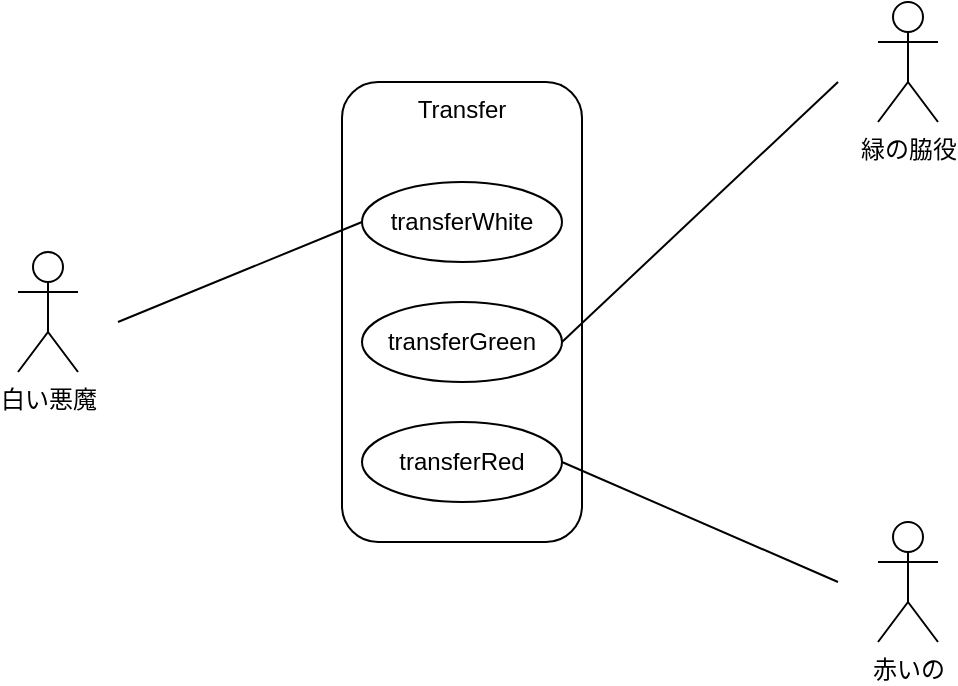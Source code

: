 <mxfile>
    <diagram id="49Mg_zPkEfMoZrLlu6bA" name="Page-1">
        <mxGraphModel dx="900" dy="360" grid="1" gridSize="10" guides="1" tooltips="1" connect="1" arrows="1" fold="1" page="1" pageScale="1" pageWidth="583" pageHeight="413" math="0" shadow="0">
            <root>
                <mxCell id="0"/>
                <mxCell id="1" parent="0"/>
                <mxCell id="2" value="Transfer" style="rounded=1;whiteSpace=wrap;html=1;verticalAlign=top;" vertex="1" parent="1">
                    <mxGeometry x="232" y="70" width="120" height="230" as="geometry"/>
                </mxCell>
                <mxCell id="3" value="白い悪魔" style="shape=umlActor;verticalLabelPosition=bottom;verticalAlign=top;html=1;outlineConnect=0;" vertex="1" parent="1">
                    <mxGeometry x="70" y="155" width="30" height="60" as="geometry"/>
                </mxCell>
                <mxCell id="4" value="緑の脇役" style="shape=umlActor;verticalLabelPosition=bottom;verticalAlign=top;html=1;outlineConnect=0;" vertex="1" parent="1">
                    <mxGeometry x="500" y="30" width="30" height="60" as="geometry"/>
                </mxCell>
                <mxCell id="5" value="赤いの" style="shape=umlActor;verticalLabelPosition=bottom;verticalAlign=top;html=1;outlineConnect=0;" vertex="1" parent="1">
                    <mxGeometry x="500" y="290" width="30" height="60" as="geometry"/>
                </mxCell>
                <mxCell id="6" value="transferWhite" style="ellipse;whiteSpace=wrap;html=1;verticalAlign=middle;" vertex="1" parent="1">
                    <mxGeometry x="242" y="120" width="100" height="40" as="geometry"/>
                </mxCell>
                <mxCell id="7" value="transferGreen" style="ellipse;whiteSpace=wrap;html=1;verticalAlign=middle;" vertex="1" parent="1">
                    <mxGeometry x="242" y="180" width="100" height="40" as="geometry"/>
                </mxCell>
                <mxCell id="8" value="transferRed" style="ellipse;whiteSpace=wrap;html=1;verticalAlign=middle;" vertex="1" parent="1">
                    <mxGeometry x="242" y="240" width="100" height="40" as="geometry"/>
                </mxCell>
                <mxCell id="9" value="" style="endArrow=none;html=1;entryX=0;entryY=0.5;entryDx=0;entryDy=0;" edge="1" parent="1" target="6">
                    <mxGeometry width="50" height="50" relative="1" as="geometry">
                        <mxPoint x="120" y="190" as="sourcePoint"/>
                        <mxPoint x="340" y="190" as="targetPoint"/>
                    </mxGeometry>
                </mxCell>
                <mxCell id="10" value="" style="endArrow=none;html=1;entryX=1;entryY=0.5;entryDx=0;entryDy=0;" edge="1" parent="1" target="7">
                    <mxGeometry width="50" height="50" relative="1" as="geometry">
                        <mxPoint x="480" y="70" as="sourcePoint"/>
                        <mxPoint x="340" y="190" as="targetPoint"/>
                    </mxGeometry>
                </mxCell>
                <mxCell id="11" value="" style="endArrow=none;html=1;entryX=1;entryY=0.5;entryDx=0;entryDy=0;" edge="1" parent="1" target="8">
                    <mxGeometry width="50" height="50" relative="1" as="geometry">
                        <mxPoint x="480" y="320" as="sourcePoint"/>
                        <mxPoint x="340" y="290" as="targetPoint"/>
                    </mxGeometry>
                </mxCell>
            </root>
        </mxGraphModel>
    </diagram>
</mxfile>